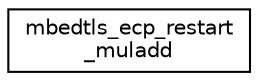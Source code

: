 digraph "Graphical Class Hierarchy"
{
 // LATEX_PDF_SIZE
  edge [fontname="Helvetica",fontsize="10",labelfontname="Helvetica",labelfontsize="10"];
  node [fontname="Helvetica",fontsize="10",shape=record];
  rankdir="LR";
  Node0 [label="mbedtls_ecp_restart\l_muladd",height=0.2,width=0.4,color="black", fillcolor="white", style="filled",URL="$d7/dac/structmbedtls__ecp__restart__muladd.html",tooltip=" "];
}
